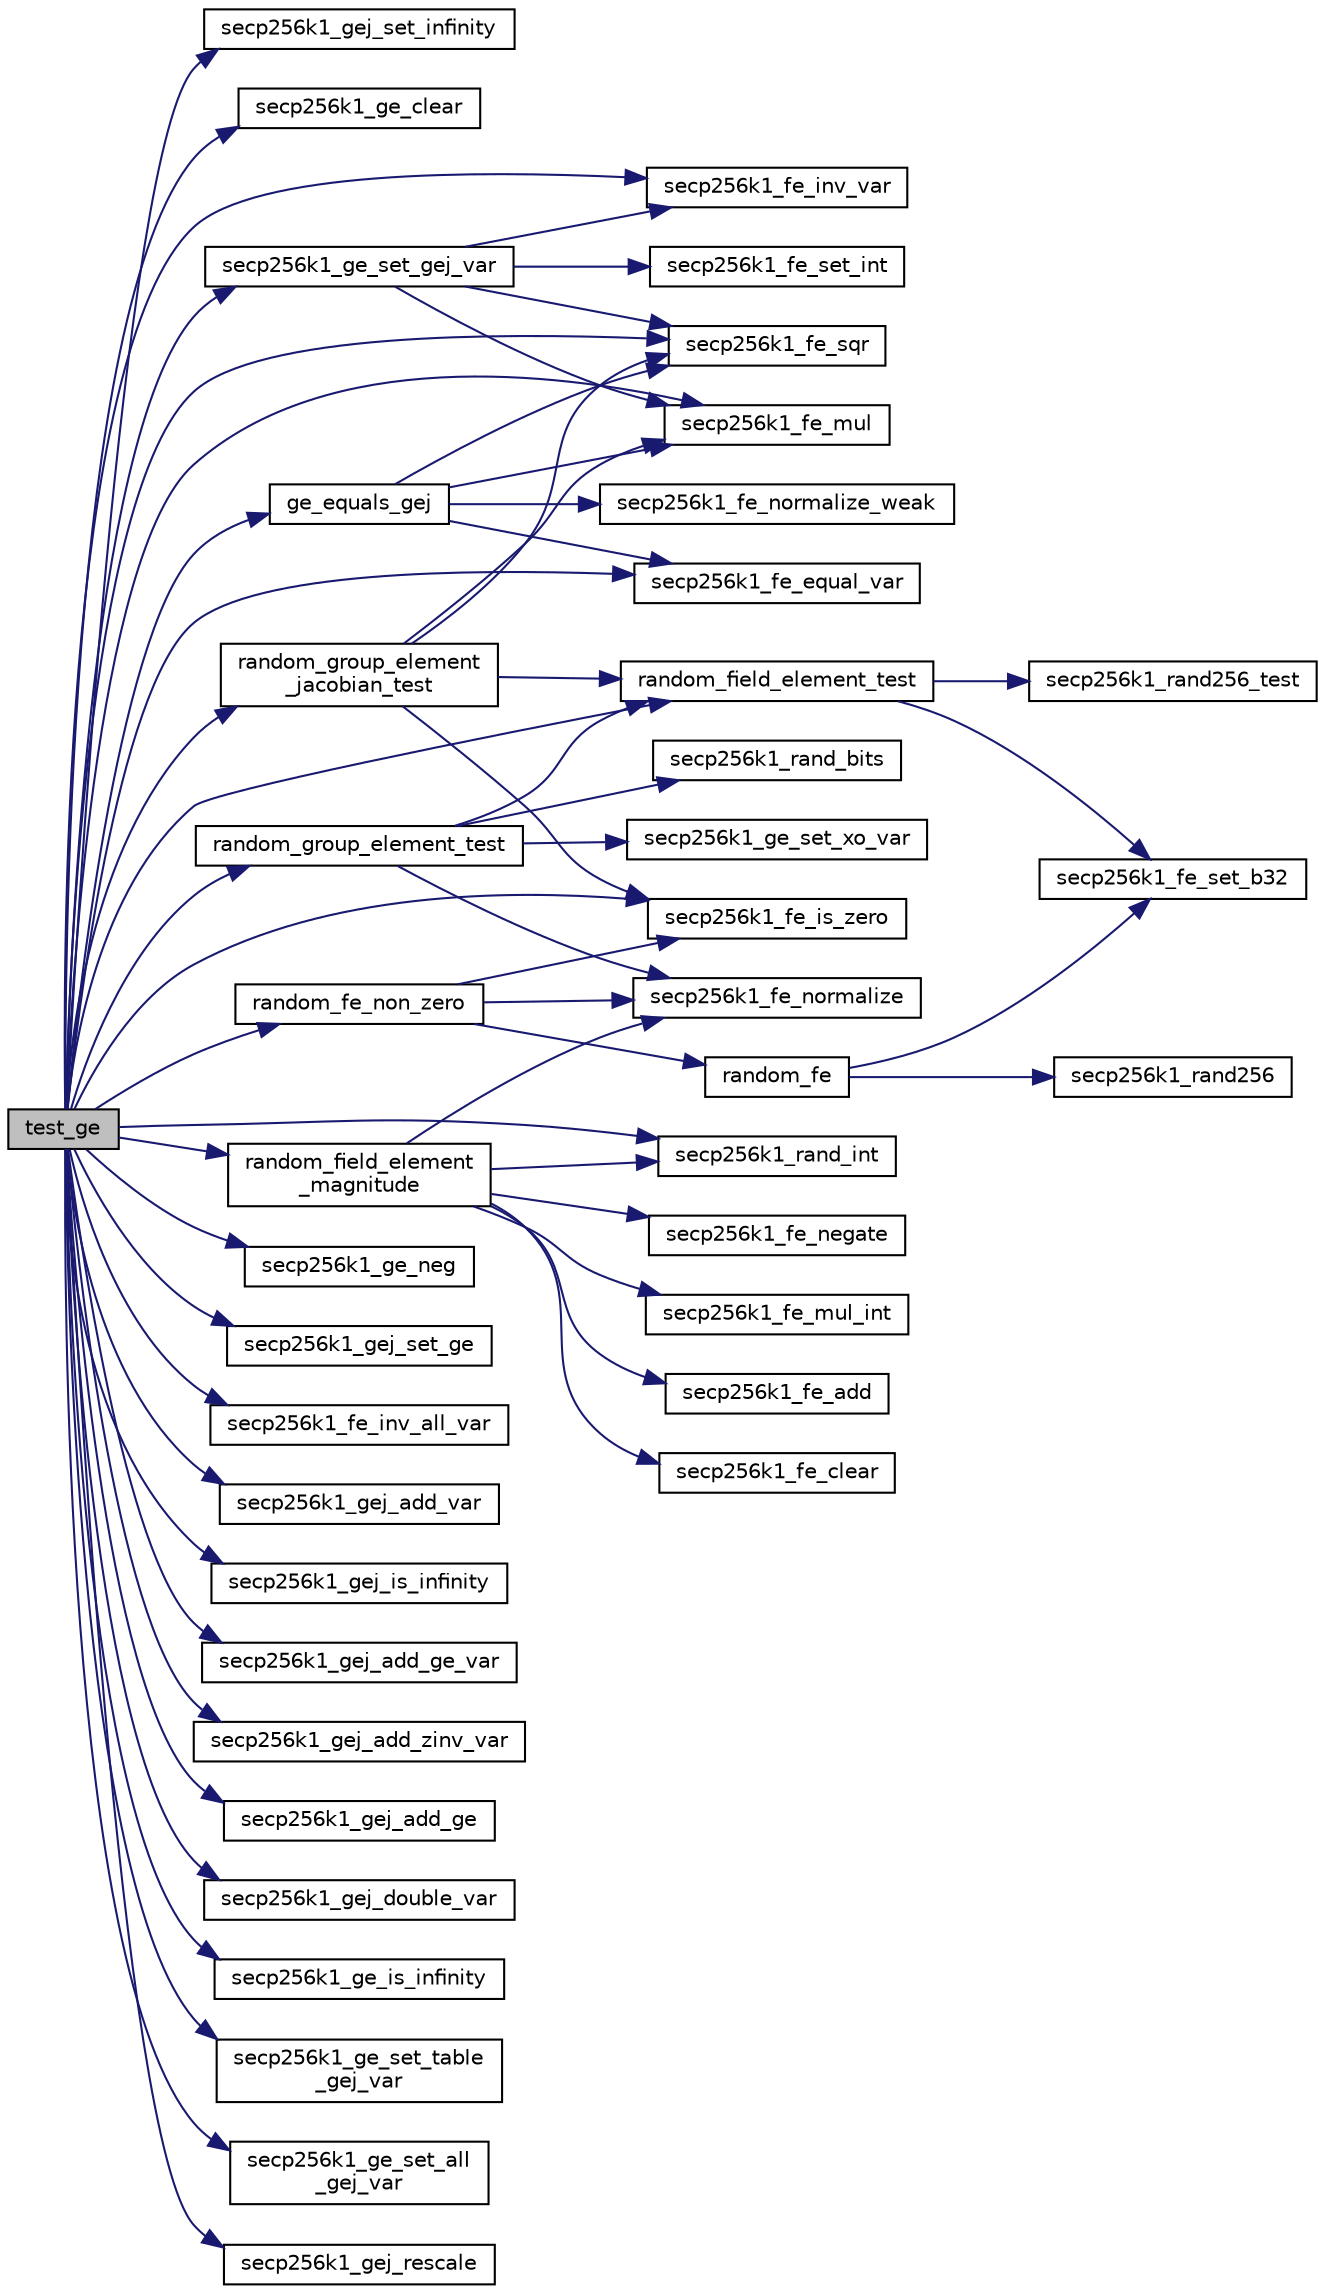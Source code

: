 digraph "test_ge"
{
  edge [fontname="Helvetica",fontsize="10",labelfontname="Helvetica",labelfontsize="10"];
  node [fontname="Helvetica",fontsize="10",shape=record];
  rankdir="LR";
  Node1690 [label="test_ge",height=0.2,width=0.4,color="black", fillcolor="grey75", style="filled", fontcolor="black"];
  Node1690 -> Node1691 [color="midnightblue",fontsize="10",style="solid",fontname="Helvetica"];
  Node1691 [label="secp256k1_gej_set_infinity",height=0.2,width=0.4,color="black", fillcolor="white", style="filled",URL="$d9/dd1/group_8h.html#a2c6b24a2db08260d89e891eab7035b2c",tooltip="Set a group element (jacobian) equal to the point at infinity. "];
  Node1690 -> Node1692 [color="midnightblue",fontsize="10",style="solid",fontname="Helvetica"];
  Node1692 [label="secp256k1_ge_clear",height=0.2,width=0.4,color="black", fillcolor="white", style="filled",URL="$d9/dd1/group_8h.html#a34793cf48794f089bb28597d1a9f23b2",tooltip="Clear a secp256k1_ge to prevent leaking sensitive information. "];
  Node1690 -> Node1693 [color="midnightblue",fontsize="10",style="solid",fontname="Helvetica"];
  Node1693 [label="secp256k1_ge_set_gej_var",height=0.2,width=0.4,color="black", fillcolor="white", style="filled",URL="$d6/d60/group__impl_8h.html#aea803cf52c0f33c2cb3bfb82d5790d71"];
  Node1693 -> Node1694 [color="midnightblue",fontsize="10",style="solid",fontname="Helvetica"];
  Node1694 [label="secp256k1_fe_inv_var",height=0.2,width=0.4,color="black", fillcolor="white", style="filled",URL="$d5/d5a/field_8h.html#a0090ecfb39b34a8965cc16ae1feca5aa",tooltip="Potentially faster version of secp256k1_fe_inv, without constant-time guarantee. "];
  Node1693 -> Node1695 [color="midnightblue",fontsize="10",style="solid",fontname="Helvetica"];
  Node1695 [label="secp256k1_fe_sqr",height=0.2,width=0.4,color="black", fillcolor="white", style="filled",URL="$d5/d5a/field_8h.html#a6cbe550ca5eb35e683b1c8d68d8de26b",tooltip="Sets a field element to be the square of another. "];
  Node1693 -> Node1696 [color="midnightblue",fontsize="10",style="solid",fontname="Helvetica"];
  Node1696 [label="secp256k1_fe_mul",height=0.2,width=0.4,color="black", fillcolor="white", style="filled",URL="$d5/d5a/field_8h.html#a542b97d2574d9687c563d002587cf9a2",tooltip="Sets a field element to be the product of two others. "];
  Node1693 -> Node1697 [color="midnightblue",fontsize="10",style="solid",fontname="Helvetica"];
  Node1697 [label="secp256k1_fe_set_int",height=0.2,width=0.4,color="black", fillcolor="white", style="filled",URL="$d5/d5a/field_8h.html#a4bfba9980b6d6960ad623f1ddbbc547e",tooltip="Set a field element equal to a small integer. "];
  Node1690 -> Node1698 [color="midnightblue",fontsize="10",style="solid",fontname="Helvetica"];
  Node1698 [label="random_group_element_test",height=0.2,width=0.4,color="black", fillcolor="white", style="filled",URL="$d5/d7f/tests_8c.html#a63a7c68b6b72356c59cfdaaab131c73b"];
  Node1698 -> Node1699 [color="midnightblue",fontsize="10",style="solid",fontname="Helvetica"];
  Node1699 [label="random_field_element_test",height=0.2,width=0.4,color="black", fillcolor="white", style="filled",URL="$d5/d7f/tests_8c.html#af038dec65d22bf5050a82de7b4ad4bca"];
  Node1699 -> Node1700 [color="midnightblue",fontsize="10",style="solid",fontname="Helvetica"];
  Node1700 [label="secp256k1_rand256_test",height=0.2,width=0.4,color="black", fillcolor="white", style="filled",URL="$dd/d0b/testrand_8h.html#ac7dd7cc19d5d0ae9b50791656b57af7b",tooltip="Generate a pseudorandom 32-byte array with long sequences of zero and one bits. "];
  Node1699 -> Node1701 [color="midnightblue",fontsize="10",style="solid",fontname="Helvetica"];
  Node1701 [label="secp256k1_fe_set_b32",height=0.2,width=0.4,color="black", fillcolor="white", style="filled",URL="$d5/d5a/field_8h.html#a5c86a65052e3b135919c00fe2233a43d",tooltip="Set a field element equal to 32-byte big endian value. "];
  Node1698 -> Node1702 [color="midnightblue",fontsize="10",style="solid",fontname="Helvetica"];
  Node1702 [label="secp256k1_ge_set_xo_var",height=0.2,width=0.4,color="black", fillcolor="white", style="filled",URL="$d9/dd1/group_8h.html#a3c3d9154b093bb4ed48ba55e4c28a0b5",tooltip="Set a group element (affine) equal to the point with the given X coordinate, and given oddness for Y..."];
  Node1698 -> Node1703 [color="midnightblue",fontsize="10",style="solid",fontname="Helvetica"];
  Node1703 [label="secp256k1_rand_bits",height=0.2,width=0.4,color="black", fillcolor="white", style="filled",URL="$dd/d0b/testrand_8h.html#a70a3e97a30b94a77f4a59807ba01e6ba",tooltip="Generate a pseudorandom number in the range [0..2**bits-1]. "];
  Node1698 -> Node1704 [color="midnightblue",fontsize="10",style="solid",fontname="Helvetica"];
  Node1704 [label="secp256k1_fe_normalize",height=0.2,width=0.4,color="black", fillcolor="white", style="filled",URL="$d5/d5a/field_8h.html#a8e925e94d5a7330d2ae68f6642d0c7b9",tooltip="Field element module. "];
  Node1690 -> Node1705 [color="midnightblue",fontsize="10",style="solid",fontname="Helvetica"];
  Node1705 [label="secp256k1_ge_neg",height=0.2,width=0.4,color="black", fillcolor="white", style="filled",URL="$d9/dd1/group_8h.html#abcb34de0cfdf82a125e059f4f98de1d9"];
  Node1690 -> Node1706 [color="midnightblue",fontsize="10",style="solid",fontname="Helvetica"];
  Node1706 [label="secp256k1_gej_set_ge",height=0.2,width=0.4,color="black", fillcolor="white", style="filled",URL="$d9/dd1/group_8h.html#ad5f813e26afb239f03e83f0e61e05498",tooltip="Set a group element (jacobian) equal to another which is given in affine coordinates. "];
  Node1690 -> Node1707 [color="midnightblue",fontsize="10",style="solid",fontname="Helvetica"];
  Node1707 [label="random_group_element\l_jacobian_test",height=0.2,width=0.4,color="black", fillcolor="white", style="filled",URL="$d5/d7f/tests_8c.html#a92dafcbafa2a878e07b5ff22f573be7f"];
  Node1707 -> Node1699 [color="midnightblue",fontsize="10",style="solid",fontname="Helvetica"];
  Node1707 -> Node1708 [color="midnightblue",fontsize="10",style="solid",fontname="Helvetica"];
  Node1708 [label="secp256k1_fe_is_zero",height=0.2,width=0.4,color="black", fillcolor="white", style="filled",URL="$d5/d5a/field_8h.html#a619ec4805df6cc54d70e6682ceebd098",tooltip="Verify whether a field element is zero. "];
  Node1707 -> Node1695 [color="midnightblue",fontsize="10",style="solid",fontname="Helvetica"];
  Node1707 -> Node1696 [color="midnightblue",fontsize="10",style="solid",fontname="Helvetica"];
  Node1690 -> Node1709 [color="midnightblue",fontsize="10",style="solid",fontname="Helvetica"];
  Node1709 [label="random_field_element\l_magnitude",height=0.2,width=0.4,color="black", fillcolor="white", style="filled",URL="$d5/d7f/tests_8c.html#a4ae0ffabe31b809b14bc5e14e3f4e953"];
  Node1709 -> Node1710 [color="midnightblue",fontsize="10",style="solid",fontname="Helvetica"];
  Node1710 [label="secp256k1_rand_int",height=0.2,width=0.4,color="black", fillcolor="white", style="filled",URL="$dd/d0b/testrand_8h.html#a2e2064cdf87588f68f4ba3131f5d9353",tooltip="Generate a pseudorandom number in the range [0..range-1]. "];
  Node1709 -> Node1704 [color="midnightblue",fontsize="10",style="solid",fontname="Helvetica"];
  Node1709 -> Node1711 [color="midnightblue",fontsize="10",style="solid",fontname="Helvetica"];
  Node1711 [label="secp256k1_fe_clear",height=0.2,width=0.4,color="black", fillcolor="white", style="filled",URL="$d7/dfb/field__10x26__impl_8h.html#aa213f05a02544f894a8829f672b6e4ea"];
  Node1709 -> Node1712 [color="midnightblue",fontsize="10",style="solid",fontname="Helvetica"];
  Node1712 [label="secp256k1_fe_negate",height=0.2,width=0.4,color="black", fillcolor="white", style="filled",URL="$d5/d5a/field_8h.html#a4543ff08a66fc870acd56c921f2b30f7",tooltip="Set a field element equal to the additive inverse of another. "];
  Node1709 -> Node1713 [color="midnightblue",fontsize="10",style="solid",fontname="Helvetica"];
  Node1713 [label="secp256k1_fe_mul_int",height=0.2,width=0.4,color="black", fillcolor="white", style="filled",URL="$d5/d5a/field_8h.html#a3f7b55267ed0d5135530283da6314416",tooltip="Multiplies the passed field element with a small integer constant. "];
  Node1709 -> Node1714 [color="midnightblue",fontsize="10",style="solid",fontname="Helvetica"];
  Node1714 [label="secp256k1_fe_add",height=0.2,width=0.4,color="black", fillcolor="white", style="filled",URL="$d5/d5a/field_8h.html#a7512f80b60598e4af89c004890880fc7",tooltip="Adds a field element to another. "];
  Node1690 -> Node1699 [color="midnightblue",fontsize="10",style="solid",fontname="Helvetica"];
  Node1690 -> Node1708 [color="midnightblue",fontsize="10",style="solid",fontname="Helvetica"];
  Node1690 -> Node1715 [color="midnightblue",fontsize="10",style="solid",fontname="Helvetica"];
  Node1715 [label="secp256k1_fe_inv_all_var",height=0.2,width=0.4,color="black", fillcolor="white", style="filled",URL="$d5/d5a/field_8h.html#a728a757d8960973603be6f3b2aa13f4e",tooltip="Calculate the (modular) inverses of a batch of field elements. "];
  Node1690 -> Node1694 [color="midnightblue",fontsize="10",style="solid",fontname="Helvetica"];
  Node1690 -> Node1695 [color="midnightblue",fontsize="10",style="solid",fontname="Helvetica"];
  Node1690 -> Node1696 [color="midnightblue",fontsize="10",style="solid",fontname="Helvetica"];
  Node1690 -> Node1716 [color="midnightblue",fontsize="10",style="solid",fontname="Helvetica"];
  Node1716 [label="secp256k1_gej_add_var",height=0.2,width=0.4,color="black", fillcolor="white", style="filled",URL="$d9/dd1/group_8h.html#a8df21f3ef7412e6c4d39fb67dc0140c6",tooltip="Set r equal to the sum of a and b. "];
  Node1690 -> Node1717 [color="midnightblue",fontsize="10",style="solid",fontname="Helvetica"];
  Node1717 [label="secp256k1_gej_is_infinity",height=0.2,width=0.4,color="black", fillcolor="white", style="filled",URL="$d9/dd1/group_8h.html#a33786d5853579c92d46fac51f6a40093",tooltip="Check whether a group element is the point at infinity. "];
  Node1690 -> Node1718 [color="midnightblue",fontsize="10",style="solid",fontname="Helvetica"];
  Node1718 [label="secp256k1_fe_equal_var",height=0.2,width=0.4,color="black", fillcolor="white", style="filled",URL="$d5/d5a/field_8h.html#a16ab4d0dd8bcb5da1b888288063014f3",tooltip="Compare two field elements. "];
  Node1690 -> Node1719 [color="midnightblue",fontsize="10",style="solid",fontname="Helvetica"];
  Node1719 [label="secp256k1_gej_add_ge_var",height=0.2,width=0.4,color="black", fillcolor="white", style="filled",URL="$d9/dd1/group_8h.html#a4d0338f50b08d082caa32f8e72707b55",tooltip="Set r equal to the sum of a and b (with b given in affine coordinates). "];
  Node1690 -> Node1720 [color="midnightblue",fontsize="10",style="solid",fontname="Helvetica"];
  Node1720 [label="ge_equals_gej",height=0.2,width=0.4,color="black", fillcolor="white", style="filled",URL="$d5/d7f/tests_8c.html#a7930deeb9d6815fba34afad98b8dfa69"];
  Node1720 -> Node1695 [color="midnightblue",fontsize="10",style="solid",fontname="Helvetica"];
  Node1720 -> Node1696 [color="midnightblue",fontsize="10",style="solid",fontname="Helvetica"];
  Node1720 -> Node1721 [color="midnightblue",fontsize="10",style="solid",fontname="Helvetica"];
  Node1721 [label="secp256k1_fe_normalize_weak",height=0.2,width=0.4,color="black", fillcolor="white", style="filled",URL="$d5/d5a/field_8h.html#a0aaec7df2f708a451a8e1f41a943d8b1",tooltip="Weakly normalize a field element: reduce it magnitude to 1, but don&#39;t fully normalize. "];
  Node1720 -> Node1718 [color="midnightblue",fontsize="10",style="solid",fontname="Helvetica"];
  Node1690 -> Node1722 [color="midnightblue",fontsize="10",style="solid",fontname="Helvetica"];
  Node1722 [label="secp256k1_gej_add_zinv_var",height=0.2,width=0.4,color="black", fillcolor="white", style="filled",URL="$d9/dd1/group_8h.html#a180d4e54e906f101ce0f1e74563ce5f6",tooltip="Set r equal to the sum of a and b (with the inverse of b&#39;s Z coordinate passed as bzinv)..."];
  Node1690 -> Node1723 [color="midnightblue",fontsize="10",style="solid",fontname="Helvetica"];
  Node1723 [label="secp256k1_gej_add_ge",height=0.2,width=0.4,color="black", fillcolor="white", style="filled",URL="$d9/dd1/group_8h.html#a586b55d5921edcd68799f584c0a3c58d",tooltip="Set r equal to the sum of a and b (with b given in affine coordinates, and not infinity). "];
  Node1690 -> Node1724 [color="midnightblue",fontsize="10",style="solid",fontname="Helvetica"];
  Node1724 [label="secp256k1_gej_double_var",height=0.2,width=0.4,color="black", fillcolor="white", style="filled",URL="$d9/dd1/group_8h.html#a033aa434a4d0838f649ad757dd44db46",tooltip="Set r equal to the double of a. "];
  Node1690 -> Node1725 [color="midnightblue",fontsize="10",style="solid",fontname="Helvetica"];
  Node1725 [label="secp256k1_ge_is_infinity",height=0.2,width=0.4,color="black", fillcolor="white", style="filled",URL="$d9/dd1/group_8h.html#ac83592db46af97faf7ba9b9a39a1f6ff",tooltip="Check whether a group element is the point at infinity. "];
  Node1690 -> Node1710 [color="midnightblue",fontsize="10",style="solid",fontname="Helvetica"];
  Node1690 -> Node1726 [color="midnightblue",fontsize="10",style="solid",fontname="Helvetica"];
  Node1726 [label="secp256k1_ge_set_table\l_gej_var",height=0.2,width=0.4,color="black", fillcolor="white", style="filled",URL="$d9/dd1/group_8h.html#a1cf9611464711ed63bde94d92ecc70de",tooltip="Set a batch of group elements equal to the inputs given in jacobian coordinates (with known z-ratios)..."];
  Node1690 -> Node1727 [color="midnightblue",fontsize="10",style="solid",fontname="Helvetica"];
  Node1727 [label="secp256k1_ge_set_all\l_gej_var",height=0.2,width=0.4,color="black", fillcolor="white", style="filled",URL="$d9/dd1/group_8h.html#ada58b0cf328a74cfdd1f8b35083668a1",tooltip="Set a batch of group elements equal to the inputs given in jacobian coordinates. "];
  Node1690 -> Node1728 [color="midnightblue",fontsize="10",style="solid",fontname="Helvetica"];
  Node1728 [label="random_fe_non_zero",height=0.2,width=0.4,color="black", fillcolor="white", style="filled",URL="$d5/d7f/tests_8c.html#a7f2c9aa1daa06bbd70798f8b8a6d978a"];
  Node1728 -> Node1729 [color="midnightblue",fontsize="10",style="solid",fontname="Helvetica"];
  Node1729 [label="random_fe",height=0.2,width=0.4,color="black", fillcolor="white", style="filled",URL="$d5/d7f/tests_8c.html#ad49b2c3065041ff986c8a4d71a329c79"];
  Node1729 -> Node1730 [color="midnightblue",fontsize="10",style="solid",fontname="Helvetica"];
  Node1730 [label="secp256k1_rand256",height=0.2,width=0.4,color="black", fillcolor="white", style="filled",URL="$dd/d0b/testrand_8h.html#ac6eab6443f98bba198f7df69e658173c",tooltip="Generate a pseudorandom 32-byte array. "];
  Node1729 -> Node1701 [color="midnightblue",fontsize="10",style="solid",fontname="Helvetica"];
  Node1728 -> Node1704 [color="midnightblue",fontsize="10",style="solid",fontname="Helvetica"];
  Node1728 -> Node1708 [color="midnightblue",fontsize="10",style="solid",fontname="Helvetica"];
  Node1690 -> Node1731 [color="midnightblue",fontsize="10",style="solid",fontname="Helvetica"];
  Node1731 [label="secp256k1_gej_rescale",height=0.2,width=0.4,color="black", fillcolor="white", style="filled",URL="$d9/dd1/group_8h.html#a96ba360f6eb5f21c88e019e741a098ee",tooltip="Rescale a jacobian point by b which must be non-zero. "];
}
